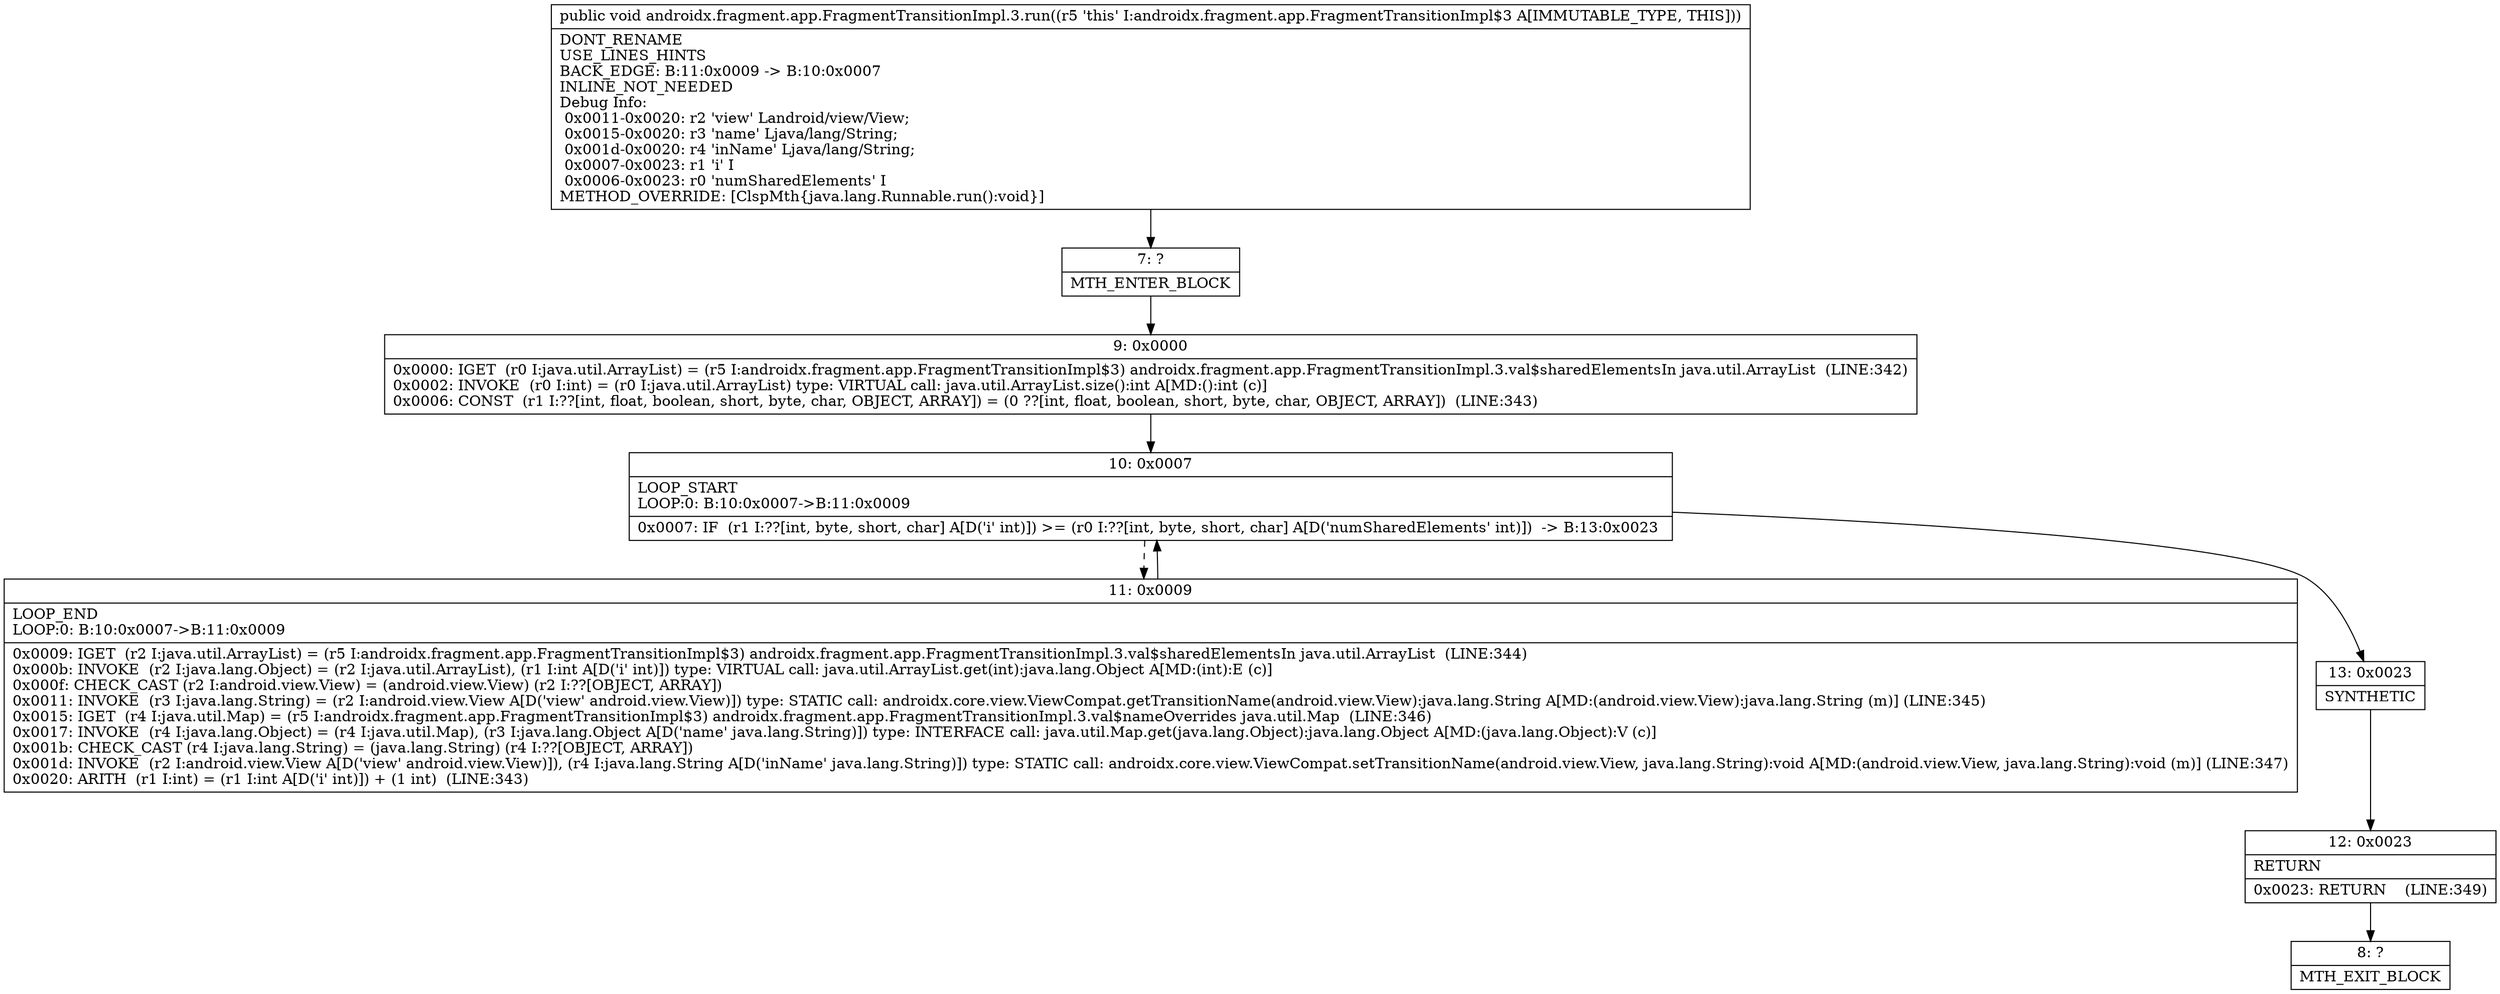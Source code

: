 digraph "CFG forandroidx.fragment.app.FragmentTransitionImpl.3.run()V" {
Node_7 [shape=record,label="{7\:\ ?|MTH_ENTER_BLOCK\l}"];
Node_9 [shape=record,label="{9\:\ 0x0000|0x0000: IGET  (r0 I:java.util.ArrayList) = (r5 I:androidx.fragment.app.FragmentTransitionImpl$3) androidx.fragment.app.FragmentTransitionImpl.3.val$sharedElementsIn java.util.ArrayList  (LINE:342)\l0x0002: INVOKE  (r0 I:int) = (r0 I:java.util.ArrayList) type: VIRTUAL call: java.util.ArrayList.size():int A[MD:():int (c)]\l0x0006: CONST  (r1 I:??[int, float, boolean, short, byte, char, OBJECT, ARRAY]) = (0 ??[int, float, boolean, short, byte, char, OBJECT, ARRAY])  (LINE:343)\l}"];
Node_10 [shape=record,label="{10\:\ 0x0007|LOOP_START\lLOOP:0: B:10:0x0007\-\>B:11:0x0009\l|0x0007: IF  (r1 I:??[int, byte, short, char] A[D('i' int)]) \>= (r0 I:??[int, byte, short, char] A[D('numSharedElements' int)])  \-\> B:13:0x0023 \l}"];
Node_11 [shape=record,label="{11\:\ 0x0009|LOOP_END\lLOOP:0: B:10:0x0007\-\>B:11:0x0009\l|0x0009: IGET  (r2 I:java.util.ArrayList) = (r5 I:androidx.fragment.app.FragmentTransitionImpl$3) androidx.fragment.app.FragmentTransitionImpl.3.val$sharedElementsIn java.util.ArrayList  (LINE:344)\l0x000b: INVOKE  (r2 I:java.lang.Object) = (r2 I:java.util.ArrayList), (r1 I:int A[D('i' int)]) type: VIRTUAL call: java.util.ArrayList.get(int):java.lang.Object A[MD:(int):E (c)]\l0x000f: CHECK_CAST (r2 I:android.view.View) = (android.view.View) (r2 I:??[OBJECT, ARRAY]) \l0x0011: INVOKE  (r3 I:java.lang.String) = (r2 I:android.view.View A[D('view' android.view.View)]) type: STATIC call: androidx.core.view.ViewCompat.getTransitionName(android.view.View):java.lang.String A[MD:(android.view.View):java.lang.String (m)] (LINE:345)\l0x0015: IGET  (r4 I:java.util.Map) = (r5 I:androidx.fragment.app.FragmentTransitionImpl$3) androidx.fragment.app.FragmentTransitionImpl.3.val$nameOverrides java.util.Map  (LINE:346)\l0x0017: INVOKE  (r4 I:java.lang.Object) = (r4 I:java.util.Map), (r3 I:java.lang.Object A[D('name' java.lang.String)]) type: INTERFACE call: java.util.Map.get(java.lang.Object):java.lang.Object A[MD:(java.lang.Object):V (c)]\l0x001b: CHECK_CAST (r4 I:java.lang.String) = (java.lang.String) (r4 I:??[OBJECT, ARRAY]) \l0x001d: INVOKE  (r2 I:android.view.View A[D('view' android.view.View)]), (r4 I:java.lang.String A[D('inName' java.lang.String)]) type: STATIC call: androidx.core.view.ViewCompat.setTransitionName(android.view.View, java.lang.String):void A[MD:(android.view.View, java.lang.String):void (m)] (LINE:347)\l0x0020: ARITH  (r1 I:int) = (r1 I:int A[D('i' int)]) + (1 int)  (LINE:343)\l}"];
Node_13 [shape=record,label="{13\:\ 0x0023|SYNTHETIC\l}"];
Node_12 [shape=record,label="{12\:\ 0x0023|RETURN\l|0x0023: RETURN    (LINE:349)\l}"];
Node_8 [shape=record,label="{8\:\ ?|MTH_EXIT_BLOCK\l}"];
MethodNode[shape=record,label="{public void androidx.fragment.app.FragmentTransitionImpl.3.run((r5 'this' I:androidx.fragment.app.FragmentTransitionImpl$3 A[IMMUTABLE_TYPE, THIS]))  | DONT_RENAME\lUSE_LINES_HINTS\lBACK_EDGE: B:11:0x0009 \-\> B:10:0x0007\lINLINE_NOT_NEEDED\lDebug Info:\l  0x0011\-0x0020: r2 'view' Landroid\/view\/View;\l  0x0015\-0x0020: r3 'name' Ljava\/lang\/String;\l  0x001d\-0x0020: r4 'inName' Ljava\/lang\/String;\l  0x0007\-0x0023: r1 'i' I\l  0x0006\-0x0023: r0 'numSharedElements' I\lMETHOD_OVERRIDE: [ClspMth\{java.lang.Runnable.run():void\}]\l}"];
MethodNode -> Node_7;Node_7 -> Node_9;
Node_9 -> Node_10;
Node_10 -> Node_11[style=dashed];
Node_10 -> Node_13;
Node_11 -> Node_10;
Node_13 -> Node_12;
Node_12 -> Node_8;
}

